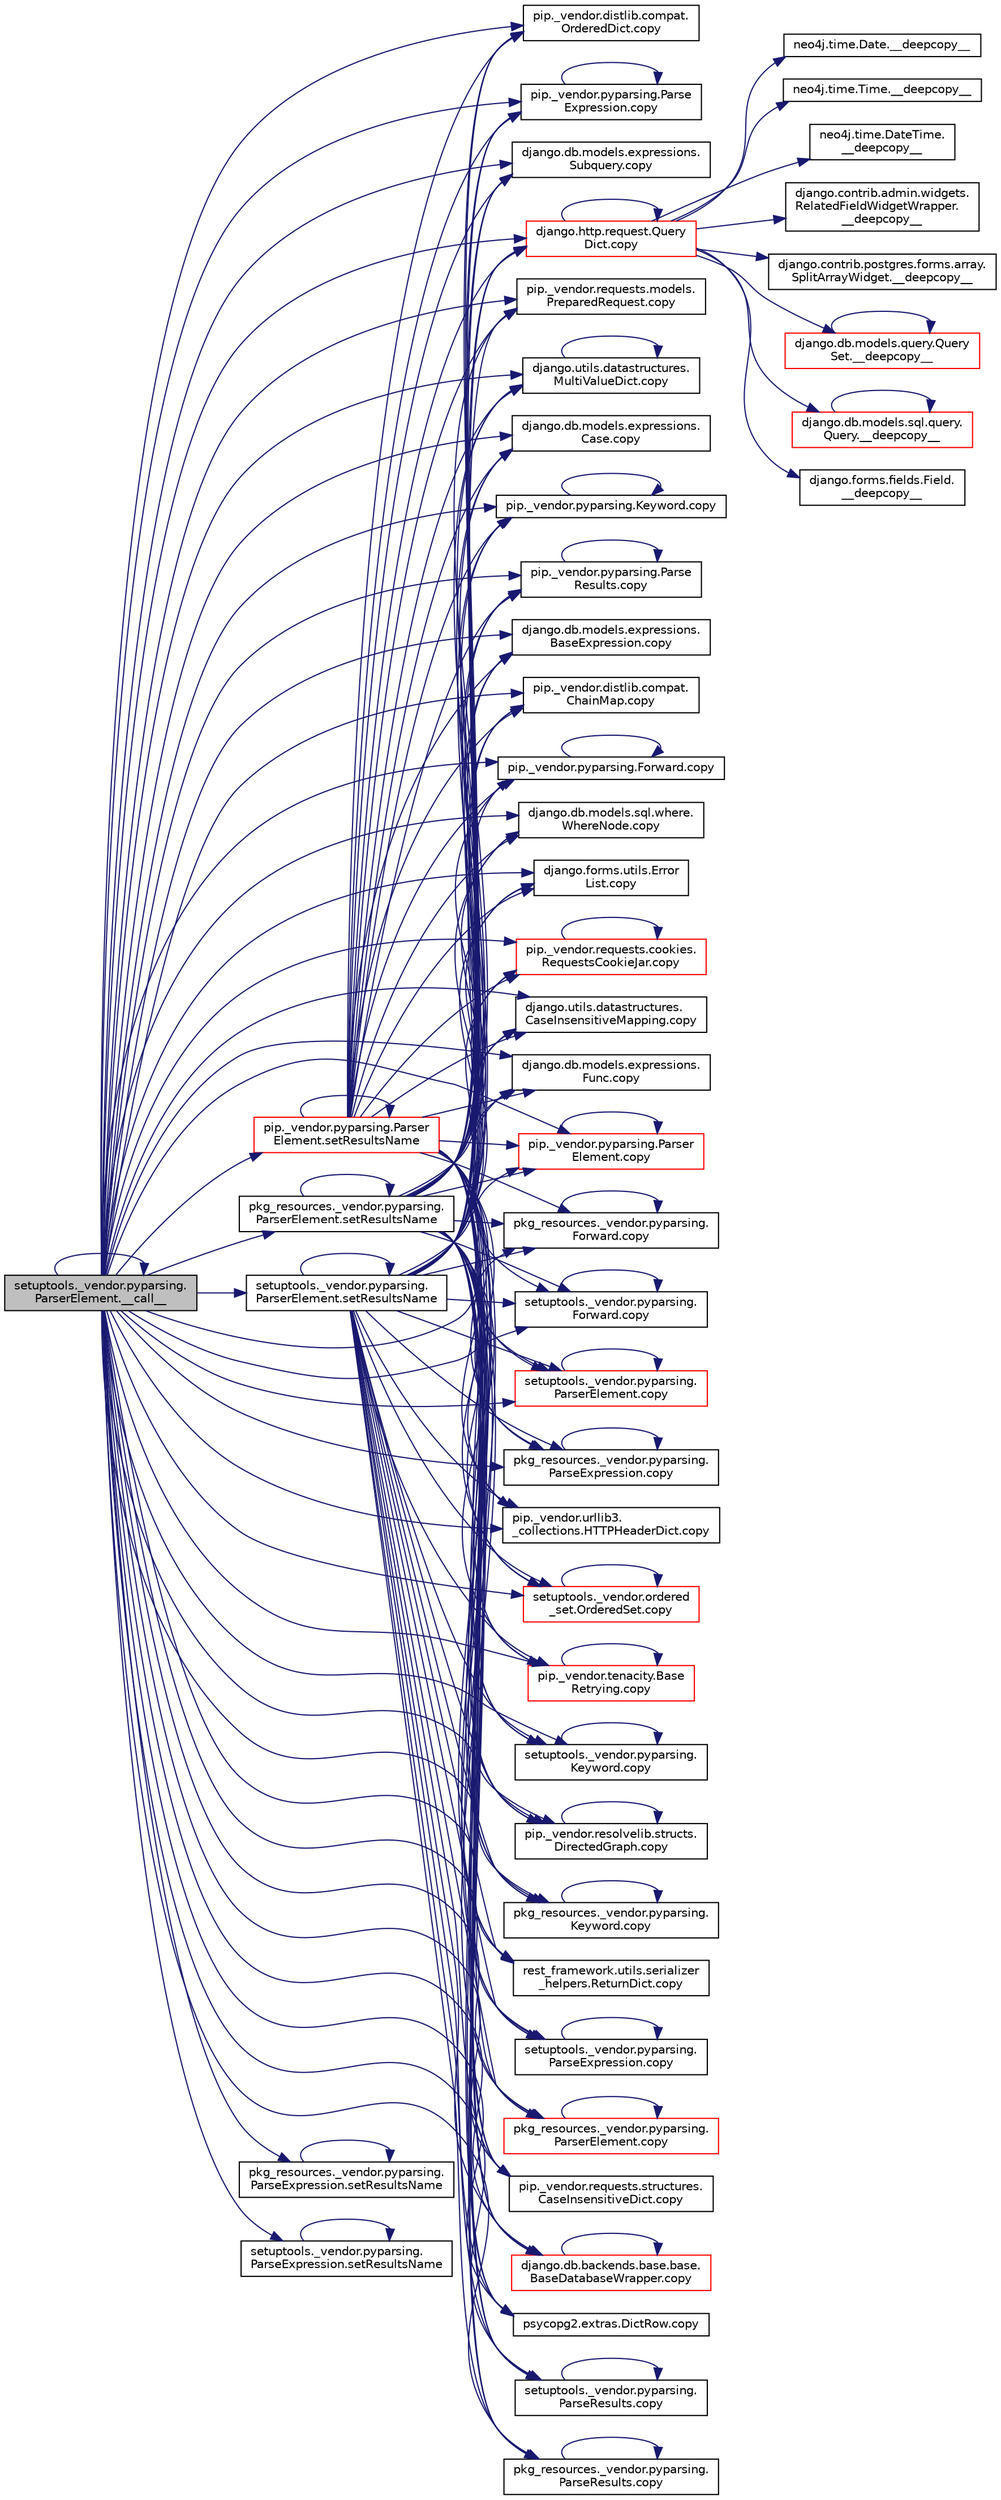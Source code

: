 digraph "setuptools._vendor.pyparsing.ParserElement.__call__"
{
 // LATEX_PDF_SIZE
  edge [fontname="Helvetica",fontsize="10",labelfontname="Helvetica",labelfontsize="10"];
  node [fontname="Helvetica",fontsize="10",shape=record];
  rankdir="LR";
  Node1 [label="setuptools._vendor.pyparsing.\lParserElement.__call__",height=0.2,width=0.4,color="black", fillcolor="grey75", style="filled", fontcolor="black",tooltip=" "];
  Node1 -> Node1 [color="midnightblue",fontsize="10",style="solid",fontname="Helvetica"];
  Node1 -> Node2 [color="midnightblue",fontsize="10",style="solid",fontname="Helvetica"];
  Node2 [label="django.db.models.expressions.\lBaseExpression.copy",height=0.2,width=0.4,color="black", fillcolor="white", style="filled",URL="$de/d6b/classdjango_1_1db_1_1models_1_1expressions_1_1_base_expression.html#afa2dc964631476d4b33896c1d8fbb291",tooltip=" "];
  Node1 -> Node3 [color="midnightblue",fontsize="10",style="solid",fontname="Helvetica"];
  Node3 [label="django.db.models.expressions.\lFunc.copy",height=0.2,width=0.4,color="black", fillcolor="white", style="filled",URL="$d8/d57/classdjango_1_1db_1_1models_1_1expressions_1_1_func.html#a46db61ba5b52127f08d7efb8b7d1ddd2",tooltip=" "];
  Node1 -> Node4 [color="midnightblue",fontsize="10",style="solid",fontname="Helvetica"];
  Node4 [label="django.db.models.expressions.\lCase.copy",height=0.2,width=0.4,color="black", fillcolor="white", style="filled",URL="$dc/dfd/classdjango_1_1db_1_1models_1_1expressions_1_1_case.html#aceed1eda89585762f9ab19160209a3d7",tooltip=" "];
  Node1 -> Node5 [color="midnightblue",fontsize="10",style="solid",fontname="Helvetica"];
  Node5 [label="django.db.models.expressions.\lSubquery.copy",height=0.2,width=0.4,color="black", fillcolor="white", style="filled",URL="$d9/dc7/classdjango_1_1db_1_1models_1_1expressions_1_1_subquery.html#a3b4faa6d47d163289d175dd11e0aeec8",tooltip=" "];
  Node1 -> Node6 [color="midnightblue",fontsize="10",style="solid",fontname="Helvetica"];
  Node6 [label="django.db.models.sql.where.\lWhereNode.copy",height=0.2,width=0.4,color="black", fillcolor="white", style="filled",URL="$db/da3/classdjango_1_1db_1_1models_1_1sql_1_1where_1_1_where_node.html#aca6b303a34ab7ee1b8f08ffbe3a74856",tooltip=" "];
  Node1 -> Node7 [color="midnightblue",fontsize="10",style="solid",fontname="Helvetica"];
  Node7 [label="django.forms.utils.Error\lList.copy",height=0.2,width=0.4,color="black", fillcolor="white", style="filled",URL="$da/def/classdjango_1_1forms_1_1utils_1_1_error_list.html#ad1519f3b1cd301dc53dce8a20258b660",tooltip=" "];
  Node1 -> Node8 [color="midnightblue",fontsize="10",style="solid",fontname="Helvetica"];
  Node8 [label="django.http.request.Query\lDict.copy",height=0.2,width=0.4,color="red", fillcolor="white", style="filled",URL="$d3/dd6/classdjango_1_1http_1_1request_1_1_query_dict.html#ae0e3cea351ea34f0e9139f73870da81e",tooltip=" "];
  Node8 -> Node9 [color="midnightblue",fontsize="10",style="solid",fontname="Helvetica"];
  Node9 [label="neo4j.time.Date.__deepcopy__",height=0.2,width=0.4,color="black", fillcolor="white", style="filled",URL="$d1/d6f/classneo4j_1_1time_1_1_date.html#a1ef89be8a7b1993f02bb0267c8c4ee37",tooltip=" "];
  Node8 -> Node10 [color="midnightblue",fontsize="10",style="solid",fontname="Helvetica"];
  Node10 [label="neo4j.time.Time.__deepcopy__",height=0.2,width=0.4,color="black", fillcolor="white", style="filled",URL="$db/d2a/classneo4j_1_1time_1_1_time.html#aa24d1dfef70b4976848f7c06b94ef234",tooltip=" "];
  Node8 -> Node11 [color="midnightblue",fontsize="10",style="solid",fontname="Helvetica"];
  Node11 [label="neo4j.time.DateTime.\l__deepcopy__",height=0.2,width=0.4,color="black", fillcolor="white", style="filled",URL="$d4/dcd/classneo4j_1_1time_1_1_date_time.html#a7b2862bdc94bc1dbcf220c896fd5f85c",tooltip=" "];
  Node8 -> Node12 [color="midnightblue",fontsize="10",style="solid",fontname="Helvetica"];
  Node12 [label="django.contrib.admin.widgets.\lRelatedFieldWidgetWrapper.\l__deepcopy__",height=0.2,width=0.4,color="black", fillcolor="white", style="filled",URL="$d0/df0/classdjango_1_1contrib_1_1admin_1_1widgets_1_1_related_field_widget_wrapper.html#ad065c20a49a827c7ec7a58d107b9c7a0",tooltip=" "];
  Node8 -> Node13 [color="midnightblue",fontsize="10",style="solid",fontname="Helvetica"];
  Node13 [label="django.contrib.postgres.forms.array.\lSplitArrayWidget.__deepcopy__",height=0.2,width=0.4,color="black", fillcolor="white", style="filled",URL="$d3/d50/classdjango_1_1contrib_1_1postgres_1_1forms_1_1array_1_1_split_array_widget.html#a605187e5bc3d790a53c0cc1f4b1b82fe",tooltip=" "];
  Node8 -> Node14 [color="midnightblue",fontsize="10",style="solid",fontname="Helvetica"];
  Node14 [label="django.db.models.query.Query\lSet.__deepcopy__",height=0.2,width=0.4,color="red", fillcolor="white", style="filled",URL="$dd/d94/classdjango_1_1db_1_1models_1_1query_1_1_query_set.html#a280d2ca40012f7711a9d604568dc45a5",tooltip="PYTHON MAGIC METHODS #."];
  Node14 -> Node14 [color="midnightblue",fontsize="10",style="solid",fontname="Helvetica"];
  Node8 -> Node47 [color="midnightblue",fontsize="10",style="solid",fontname="Helvetica"];
  Node47 [label="django.db.models.sql.query.\lQuery.__deepcopy__",height=0.2,width=0.4,color="red", fillcolor="white", style="filled",URL="$d6/d30/classdjango_1_1db_1_1models_1_1sql_1_1query_1_1_query.html#a47d0b39c5cf5d7f03c4ce7f394792e9e",tooltip=" "];
  Node47 -> Node47 [color="midnightblue",fontsize="10",style="solid",fontname="Helvetica"];
  Node8 -> Node5506 [color="midnightblue",fontsize="10",style="solid",fontname="Helvetica"];
  Node5506 [label="django.forms.fields.Field.\l__deepcopy__",height=0.2,width=0.4,color="black", fillcolor="white", style="filled",URL="$d2/d0d/classdjango_1_1forms_1_1fields_1_1_field.html#a2d39a693e06a6b0f1d1b9b75943fe735",tooltip=" "];
  Node8 -> Node8 [color="midnightblue",fontsize="10",style="solid",fontname="Helvetica"];
  Node1 -> Node1520 [color="midnightblue",fontsize="10",style="solid",fontname="Helvetica"];
  Node1520 [label="django.utils.datastructures.\lMultiValueDict.copy",height=0.2,width=0.4,color="black", fillcolor="white", style="filled",URL="$d5/d02/classdjango_1_1utils_1_1datastructures_1_1_multi_value_dict.html#abdabfcb518a82359daae7eca32c1eb71",tooltip=" "];
  Node1520 -> Node1520 [color="midnightblue",fontsize="10",style="solid",fontname="Helvetica"];
  Node1 -> Node1521 [color="midnightblue",fontsize="10",style="solid",fontname="Helvetica"];
  Node1521 [label="django.utils.datastructures.\lCaseInsensitiveMapping.copy",height=0.2,width=0.4,color="black", fillcolor="white", style="filled",URL="$d4/dc5/classdjango_1_1utils_1_1datastructures_1_1_case_insensitive_mapping.html#a4d2b3c5a2b46d9c9345350692654d1ba",tooltip=" "];
  Node1 -> Node1522 [color="midnightblue",fontsize="10",style="solid",fontname="Helvetica"];
  Node1522 [label="pip._vendor.distlib.compat.\lChainMap.copy",height=0.2,width=0.4,color="black", fillcolor="white", style="filled",URL="$d2/d2d/classpip_1_1__vendor_1_1distlib_1_1compat_1_1_chain_map.html#a79bb031e9815e2b0758e592e77fee435",tooltip=" "];
  Node1 -> Node1523 [color="midnightblue",fontsize="10",style="solid",fontname="Helvetica"];
  Node1523 [label="pip._vendor.distlib.compat.\lOrderedDict.copy",height=0.2,width=0.4,color="black", fillcolor="white", style="filled",URL="$d8/dae/classpip_1_1__vendor_1_1distlib_1_1compat_1_1_ordered_dict.html#aeb6f65561b7f0b7502e895d21754dc87",tooltip=" "];
  Node1 -> Node1524 [color="midnightblue",fontsize="10",style="solid",fontname="Helvetica"];
  Node1524 [label="pip._vendor.pyparsing.Parse\lResults.copy",height=0.2,width=0.4,color="black", fillcolor="white", style="filled",URL="$d3/d5b/classpip_1_1__vendor_1_1pyparsing_1_1_parse_results.html#ad78b103022f20dd4457aea6f28db7cf3",tooltip=" "];
  Node1524 -> Node1524 [color="midnightblue",fontsize="10",style="solid",fontname="Helvetica"];
  Node1 -> Node1525 [color="midnightblue",fontsize="10",style="solid",fontname="Helvetica"];
  Node1525 [label="pip._vendor.pyparsing.Parser\lElement.copy",height=0.2,width=0.4,color="red", fillcolor="white", style="filled",URL="$df/d7f/classpip_1_1__vendor_1_1pyparsing_1_1_parser_element.html#a75be54cde38c4a6293d9518caf6fc43b",tooltip=" "];
  Node1525 -> Node1525 [color="midnightblue",fontsize="10",style="solid",fontname="Helvetica"];
  Node1 -> Node1554 [color="midnightblue",fontsize="10",style="solid",fontname="Helvetica"];
  Node1554 [label="pip._vendor.pyparsing.Keyword.copy",height=0.2,width=0.4,color="black", fillcolor="white", style="filled",URL="$d3/d6f/classpip_1_1__vendor_1_1pyparsing_1_1_keyword.html#afff45f4f834d3fd2e30847f31978fe81",tooltip=" "];
  Node1554 -> Node1554 [color="midnightblue",fontsize="10",style="solid",fontname="Helvetica"];
  Node1 -> Node1555 [color="midnightblue",fontsize="10",style="solid",fontname="Helvetica"];
  Node1555 [label="pip._vendor.pyparsing.Parse\lExpression.copy",height=0.2,width=0.4,color="black", fillcolor="white", style="filled",URL="$d3/d90/classpip_1_1__vendor_1_1pyparsing_1_1_parse_expression.html#a86fe5bce370ec91fa10691ae2b0cb07a",tooltip=" "];
  Node1555 -> Node1555 [color="midnightblue",fontsize="10",style="solid",fontname="Helvetica"];
  Node1 -> Node1556 [color="midnightblue",fontsize="10",style="solid",fontname="Helvetica"];
  Node1556 [label="pip._vendor.pyparsing.Forward.copy",height=0.2,width=0.4,color="black", fillcolor="white", style="filled",URL="$de/dd9/classpip_1_1__vendor_1_1pyparsing_1_1_forward.html#a7adf9a89cc8eee3ce83a1dc689bdeb7e",tooltip=" "];
  Node1556 -> Node1556 [color="midnightblue",fontsize="10",style="solid",fontname="Helvetica"];
  Node1 -> Node1557 [color="midnightblue",fontsize="10",style="solid",fontname="Helvetica"];
  Node1557 [label="pip._vendor.requests.cookies.\lRequestsCookieJar.copy",height=0.2,width=0.4,color="red", fillcolor="white", style="filled",URL="$d9/d08/classpip_1_1__vendor_1_1requests_1_1cookies_1_1_requests_cookie_jar.html#a801ff4488eff857bc42bd3bf58972ad3",tooltip=" "];
  Node1557 -> Node1557 [color="midnightblue",fontsize="10",style="solid",fontname="Helvetica"];
  Node1 -> Node1559 [color="midnightblue",fontsize="10",style="solid",fontname="Helvetica"];
  Node1559 [label="pip._vendor.requests.models.\lPreparedRequest.copy",height=0.2,width=0.4,color="black", fillcolor="white", style="filled",URL="$d2/d5c/classpip_1_1__vendor_1_1requests_1_1models_1_1_prepared_request.html#a5b5d99f03817bf8a966f5e83fcd099d3",tooltip=" "];
  Node1 -> Node1560 [color="midnightblue",fontsize="10",style="solid",fontname="Helvetica"];
  Node1560 [label="pip._vendor.requests.structures.\lCaseInsensitiveDict.copy",height=0.2,width=0.4,color="black", fillcolor="white", style="filled",URL="$d3/de3/classpip_1_1__vendor_1_1requests_1_1structures_1_1_case_insensitive_dict.html#ab09b26ce2f2055bd81f41caa028d0a0d",tooltip=" "];
  Node1 -> Node1561 [color="midnightblue",fontsize="10",style="solid",fontname="Helvetica"];
  Node1561 [label="pip._vendor.resolvelib.structs.\lDirectedGraph.copy",height=0.2,width=0.4,color="black", fillcolor="white", style="filled",URL="$df/de0/classpip_1_1__vendor_1_1resolvelib_1_1structs_1_1_directed_graph.html#ab09f3a6d77cd6cd7054fd4910e89ce9a",tooltip=" "];
  Node1561 -> Node1561 [color="midnightblue",fontsize="10",style="solid",fontname="Helvetica"];
  Node1 -> Node1562 [color="midnightblue",fontsize="10",style="solid",fontname="Helvetica"];
  Node1562 [label="pip._vendor.urllib3.\l_collections.HTTPHeaderDict.copy",height=0.2,width=0.4,color="black", fillcolor="white", style="filled",URL="$d8/dc7/classpip_1_1__vendor_1_1urllib3_1_1__collections_1_1_h_t_t_p_header_dict.html#ab5c4bd378ca90dc502b78b3664f50b94",tooltip=" "];
  Node1 -> Node1563 [color="midnightblue",fontsize="10",style="solid",fontname="Helvetica"];
  Node1563 [label="pkg_resources._vendor.pyparsing.\lParseResults.copy",height=0.2,width=0.4,color="black", fillcolor="white", style="filled",URL="$d3/d93/classpkg__resources_1_1__vendor_1_1pyparsing_1_1_parse_results.html#a2a61c21c96962723ec37cbbec5f3e583",tooltip=" "];
  Node1563 -> Node1563 [color="midnightblue",fontsize="10",style="solid",fontname="Helvetica"];
  Node1 -> Node1564 [color="midnightblue",fontsize="10",style="solid",fontname="Helvetica"];
  Node1564 [label="pkg_resources._vendor.pyparsing.\lParserElement.copy",height=0.2,width=0.4,color="red", fillcolor="white", style="filled",URL="$de/df0/classpkg__resources_1_1__vendor_1_1pyparsing_1_1_parser_element.html#a4bd956ef315744a6fda3bfa660121750",tooltip=" "];
  Node1564 -> Node1564 [color="midnightblue",fontsize="10",style="solid",fontname="Helvetica"];
  Node1 -> Node1568 [color="midnightblue",fontsize="10",style="solid",fontname="Helvetica"];
  Node1568 [label="pkg_resources._vendor.pyparsing.\lKeyword.copy",height=0.2,width=0.4,color="black", fillcolor="white", style="filled",URL="$d2/d24/classpkg__resources_1_1__vendor_1_1pyparsing_1_1_keyword.html#a52488aef63a7f6685d6f7f647c571fec",tooltip=" "];
  Node1568 -> Node1568 [color="midnightblue",fontsize="10",style="solid",fontname="Helvetica"];
  Node1 -> Node1569 [color="midnightblue",fontsize="10",style="solid",fontname="Helvetica"];
  Node1569 [label="pkg_resources._vendor.pyparsing.\lParseExpression.copy",height=0.2,width=0.4,color="black", fillcolor="white", style="filled",URL="$d4/d3a/classpkg__resources_1_1__vendor_1_1pyparsing_1_1_parse_expression.html#a933c4e7e560659c0b4db924fc3ee65bf",tooltip=" "];
  Node1569 -> Node1569 [color="midnightblue",fontsize="10",style="solid",fontname="Helvetica"];
  Node1 -> Node1570 [color="midnightblue",fontsize="10",style="solid",fontname="Helvetica"];
  Node1570 [label="pkg_resources._vendor.pyparsing.\lForward.copy",height=0.2,width=0.4,color="black", fillcolor="white", style="filled",URL="$da/d8a/classpkg__resources_1_1__vendor_1_1pyparsing_1_1_forward.html#a6fbcb53f442c389dce526b5e503c48a6",tooltip=" "];
  Node1570 -> Node1570 [color="midnightblue",fontsize="10",style="solid",fontname="Helvetica"];
  Node1 -> Node1571 [color="midnightblue",fontsize="10",style="solid",fontname="Helvetica"];
  Node1571 [label="psycopg2.extras.DictRow.copy",height=0.2,width=0.4,color="black", fillcolor="white", style="filled",URL="$dc/d7b/classpsycopg2_1_1extras_1_1_dict_row.html#ad8635e0a7849a196e38b232c83cf5af3",tooltip=" "];
  Node1 -> Node1572 [color="midnightblue",fontsize="10",style="solid",fontname="Helvetica"];
  Node1572 [label="rest_framework.utils.serializer\l_helpers.ReturnDict.copy",height=0.2,width=0.4,color="black", fillcolor="white", style="filled",URL="$d5/d3a/classrest__framework_1_1utils_1_1serializer__helpers_1_1_return_dict.html#acf2178cabe9985c090aae274dc9fe991",tooltip=" "];
  Node1 -> Node1573 [color="midnightblue",fontsize="10",style="solid",fontname="Helvetica"];
  Node1573 [label="setuptools._vendor.ordered\l_set.OrderedSet.copy",height=0.2,width=0.4,color="red", fillcolor="white", style="filled",URL="$d0/d40/classsetuptools_1_1__vendor_1_1ordered__set_1_1_ordered_set.html#a84224c403039b9dac5d2794d85073053",tooltip=" "];
  Node1573 -> Node1573 [color="midnightblue",fontsize="10",style="solid",fontname="Helvetica"];
  Node1 -> Node2210 [color="midnightblue",fontsize="10",style="solid",fontname="Helvetica"];
  Node2210 [label="setuptools._vendor.pyparsing.\lParseResults.copy",height=0.2,width=0.4,color="black", fillcolor="white", style="filled",URL="$df/d77/classsetuptools_1_1__vendor_1_1pyparsing_1_1_parse_results.html#a5783f341eb651c8c6e2f3b0713afe18b",tooltip=" "];
  Node2210 -> Node2210 [color="midnightblue",fontsize="10",style="solid",fontname="Helvetica"];
  Node1 -> Node2211 [color="midnightblue",fontsize="10",style="solid",fontname="Helvetica"];
  Node2211 [label="setuptools._vendor.pyparsing.\lParserElement.copy",height=0.2,width=0.4,color="red", fillcolor="white", style="filled",URL="$d9/d25/classsetuptools_1_1__vendor_1_1pyparsing_1_1_parser_element.html#a8bb074071dc9fc5f473a5e93459b8ddb",tooltip=" "];
  Node2211 -> Node2211 [color="midnightblue",fontsize="10",style="solid",fontname="Helvetica"];
  Node1 -> Node2215 [color="midnightblue",fontsize="10",style="solid",fontname="Helvetica"];
  Node2215 [label="setuptools._vendor.pyparsing.\lKeyword.copy",height=0.2,width=0.4,color="black", fillcolor="white", style="filled",URL="$db/d21/classsetuptools_1_1__vendor_1_1pyparsing_1_1_keyword.html#a4755042f0debfca0e86a468001a77957",tooltip=" "];
  Node2215 -> Node2215 [color="midnightblue",fontsize="10",style="solid",fontname="Helvetica"];
  Node1 -> Node2216 [color="midnightblue",fontsize="10",style="solid",fontname="Helvetica"];
  Node2216 [label="setuptools._vendor.pyparsing.\lParseExpression.copy",height=0.2,width=0.4,color="black", fillcolor="white", style="filled",URL="$d5/d4b/classsetuptools_1_1__vendor_1_1pyparsing_1_1_parse_expression.html#a89003b24141914059976d66bd492f161",tooltip=" "];
  Node2216 -> Node2216 [color="midnightblue",fontsize="10",style="solid",fontname="Helvetica"];
  Node1 -> Node2217 [color="midnightblue",fontsize="10",style="solid",fontname="Helvetica"];
  Node2217 [label="setuptools._vendor.pyparsing.\lForward.copy",height=0.2,width=0.4,color="black", fillcolor="white", style="filled",URL="$d2/ddc/classsetuptools_1_1__vendor_1_1pyparsing_1_1_forward.html#ab4bece014b10ec330acf69fb8aaa36ab",tooltip=" "];
  Node2217 -> Node2217 [color="midnightblue",fontsize="10",style="solid",fontname="Helvetica"];
  Node1 -> Node516 [color="midnightblue",fontsize="10",style="solid",fontname="Helvetica"];
  Node516 [label="django.db.backends.base.base.\lBaseDatabaseWrapper.copy",height=0.2,width=0.4,color="red", fillcolor="white", style="filled",URL="$d2/d62/classdjango_1_1db_1_1backends_1_1base_1_1base_1_1_base_database_wrapper.html#a0957cec6cdc61cd177397273bb476834",tooltip=" "];
  Node516 -> Node516 [color="midnightblue",fontsize="10",style="solid",fontname="Helvetica"];
  Node1 -> Node2218 [color="midnightblue",fontsize="10",style="solid",fontname="Helvetica"];
  Node2218 [label="pip._vendor.tenacity.Base\lRetrying.copy",height=0.2,width=0.4,color="red", fillcolor="white", style="filled",URL="$d2/d69/classpip_1_1__vendor_1_1tenacity_1_1_base_retrying.html#ab5c09e65ae6e2adebba1441b10bd57a9",tooltip=" "];
  Node2218 -> Node2218 [color="midnightblue",fontsize="10",style="solid",fontname="Helvetica"];
  Node1 -> Node5532 [color="midnightblue",fontsize="10",style="solid",fontname="Helvetica"];
  Node5532 [label="pip._vendor.pyparsing.Parser\lElement.setResultsName",height=0.2,width=0.4,color="red", fillcolor="white", style="filled",URL="$df/d7f/classpip_1_1__vendor_1_1pyparsing_1_1_parser_element.html#ab7887526af9674a6b7969bd4d9756bf9",tooltip=" "];
  Node5532 -> Node2 [color="midnightblue",fontsize="10",style="solid",fontname="Helvetica"];
  Node5532 -> Node3 [color="midnightblue",fontsize="10",style="solid",fontname="Helvetica"];
  Node5532 -> Node4 [color="midnightblue",fontsize="10",style="solid",fontname="Helvetica"];
  Node5532 -> Node5 [color="midnightblue",fontsize="10",style="solid",fontname="Helvetica"];
  Node5532 -> Node6 [color="midnightblue",fontsize="10",style="solid",fontname="Helvetica"];
  Node5532 -> Node7 [color="midnightblue",fontsize="10",style="solid",fontname="Helvetica"];
  Node5532 -> Node8 [color="midnightblue",fontsize="10",style="solid",fontname="Helvetica"];
  Node5532 -> Node1520 [color="midnightblue",fontsize="10",style="solid",fontname="Helvetica"];
  Node5532 -> Node1521 [color="midnightblue",fontsize="10",style="solid",fontname="Helvetica"];
  Node5532 -> Node1522 [color="midnightblue",fontsize="10",style="solid",fontname="Helvetica"];
  Node5532 -> Node1523 [color="midnightblue",fontsize="10",style="solid",fontname="Helvetica"];
  Node5532 -> Node1524 [color="midnightblue",fontsize="10",style="solid",fontname="Helvetica"];
  Node5532 -> Node1525 [color="midnightblue",fontsize="10",style="solid",fontname="Helvetica"];
  Node5532 -> Node1554 [color="midnightblue",fontsize="10",style="solid",fontname="Helvetica"];
  Node5532 -> Node1555 [color="midnightblue",fontsize="10",style="solid",fontname="Helvetica"];
  Node5532 -> Node1556 [color="midnightblue",fontsize="10",style="solid",fontname="Helvetica"];
  Node5532 -> Node1557 [color="midnightblue",fontsize="10",style="solid",fontname="Helvetica"];
  Node5532 -> Node1559 [color="midnightblue",fontsize="10",style="solid",fontname="Helvetica"];
  Node5532 -> Node1560 [color="midnightblue",fontsize="10",style="solid",fontname="Helvetica"];
  Node5532 -> Node1561 [color="midnightblue",fontsize="10",style="solid",fontname="Helvetica"];
  Node5532 -> Node1562 [color="midnightblue",fontsize="10",style="solid",fontname="Helvetica"];
  Node5532 -> Node1563 [color="midnightblue",fontsize="10",style="solid",fontname="Helvetica"];
  Node5532 -> Node1564 [color="midnightblue",fontsize="10",style="solid",fontname="Helvetica"];
  Node5532 -> Node1568 [color="midnightblue",fontsize="10",style="solid",fontname="Helvetica"];
  Node5532 -> Node1569 [color="midnightblue",fontsize="10",style="solid",fontname="Helvetica"];
  Node5532 -> Node1570 [color="midnightblue",fontsize="10",style="solid",fontname="Helvetica"];
  Node5532 -> Node1571 [color="midnightblue",fontsize="10",style="solid",fontname="Helvetica"];
  Node5532 -> Node1572 [color="midnightblue",fontsize="10",style="solid",fontname="Helvetica"];
  Node5532 -> Node1573 [color="midnightblue",fontsize="10",style="solid",fontname="Helvetica"];
  Node5532 -> Node2210 [color="midnightblue",fontsize="10",style="solid",fontname="Helvetica"];
  Node5532 -> Node2211 [color="midnightblue",fontsize="10",style="solid",fontname="Helvetica"];
  Node5532 -> Node2215 [color="midnightblue",fontsize="10",style="solid",fontname="Helvetica"];
  Node5532 -> Node2216 [color="midnightblue",fontsize="10",style="solid",fontname="Helvetica"];
  Node5532 -> Node2217 [color="midnightblue",fontsize="10",style="solid",fontname="Helvetica"];
  Node5532 -> Node516 [color="midnightblue",fontsize="10",style="solid",fontname="Helvetica"];
  Node5532 -> Node2218 [color="midnightblue",fontsize="10",style="solid",fontname="Helvetica"];
  Node5532 -> Node5532 [color="midnightblue",fontsize="10",style="solid",fontname="Helvetica"];
  Node1 -> Node5539 [color="midnightblue",fontsize="10",style="solid",fontname="Helvetica"];
  Node5539 [label="pkg_resources._vendor.pyparsing.\lParserElement.setResultsName",height=0.2,width=0.4,color="black", fillcolor="white", style="filled",URL="$de/df0/classpkg__resources_1_1__vendor_1_1pyparsing_1_1_parser_element.html#a787aafab87357373be31819f83517344",tooltip=" "];
  Node5539 -> Node2 [color="midnightblue",fontsize="10",style="solid",fontname="Helvetica"];
  Node5539 -> Node3 [color="midnightblue",fontsize="10",style="solid",fontname="Helvetica"];
  Node5539 -> Node4 [color="midnightblue",fontsize="10",style="solid",fontname="Helvetica"];
  Node5539 -> Node5 [color="midnightblue",fontsize="10",style="solid",fontname="Helvetica"];
  Node5539 -> Node6 [color="midnightblue",fontsize="10",style="solid",fontname="Helvetica"];
  Node5539 -> Node7 [color="midnightblue",fontsize="10",style="solid",fontname="Helvetica"];
  Node5539 -> Node8 [color="midnightblue",fontsize="10",style="solid",fontname="Helvetica"];
  Node5539 -> Node1520 [color="midnightblue",fontsize="10",style="solid",fontname="Helvetica"];
  Node5539 -> Node1521 [color="midnightblue",fontsize="10",style="solid",fontname="Helvetica"];
  Node5539 -> Node1522 [color="midnightblue",fontsize="10",style="solid",fontname="Helvetica"];
  Node5539 -> Node1523 [color="midnightblue",fontsize="10",style="solid",fontname="Helvetica"];
  Node5539 -> Node1524 [color="midnightblue",fontsize="10",style="solid",fontname="Helvetica"];
  Node5539 -> Node1525 [color="midnightblue",fontsize="10",style="solid",fontname="Helvetica"];
  Node5539 -> Node1554 [color="midnightblue",fontsize="10",style="solid",fontname="Helvetica"];
  Node5539 -> Node1555 [color="midnightblue",fontsize="10",style="solid",fontname="Helvetica"];
  Node5539 -> Node1556 [color="midnightblue",fontsize="10",style="solid",fontname="Helvetica"];
  Node5539 -> Node1557 [color="midnightblue",fontsize="10",style="solid",fontname="Helvetica"];
  Node5539 -> Node1559 [color="midnightblue",fontsize="10",style="solid",fontname="Helvetica"];
  Node5539 -> Node1560 [color="midnightblue",fontsize="10",style="solid",fontname="Helvetica"];
  Node5539 -> Node1561 [color="midnightblue",fontsize="10",style="solid",fontname="Helvetica"];
  Node5539 -> Node1562 [color="midnightblue",fontsize="10",style="solid",fontname="Helvetica"];
  Node5539 -> Node1563 [color="midnightblue",fontsize="10",style="solid",fontname="Helvetica"];
  Node5539 -> Node1564 [color="midnightblue",fontsize="10",style="solid",fontname="Helvetica"];
  Node5539 -> Node1568 [color="midnightblue",fontsize="10",style="solid",fontname="Helvetica"];
  Node5539 -> Node1569 [color="midnightblue",fontsize="10",style="solid",fontname="Helvetica"];
  Node5539 -> Node1570 [color="midnightblue",fontsize="10",style="solid",fontname="Helvetica"];
  Node5539 -> Node1571 [color="midnightblue",fontsize="10",style="solid",fontname="Helvetica"];
  Node5539 -> Node1572 [color="midnightblue",fontsize="10",style="solid",fontname="Helvetica"];
  Node5539 -> Node1573 [color="midnightblue",fontsize="10",style="solid",fontname="Helvetica"];
  Node5539 -> Node2210 [color="midnightblue",fontsize="10",style="solid",fontname="Helvetica"];
  Node5539 -> Node2211 [color="midnightblue",fontsize="10",style="solid",fontname="Helvetica"];
  Node5539 -> Node2215 [color="midnightblue",fontsize="10",style="solid",fontname="Helvetica"];
  Node5539 -> Node2216 [color="midnightblue",fontsize="10",style="solid",fontname="Helvetica"];
  Node5539 -> Node2217 [color="midnightblue",fontsize="10",style="solid",fontname="Helvetica"];
  Node5539 -> Node516 [color="midnightblue",fontsize="10",style="solid",fontname="Helvetica"];
  Node5539 -> Node2218 [color="midnightblue",fontsize="10",style="solid",fontname="Helvetica"];
  Node5539 -> Node5539 [color="midnightblue",fontsize="10",style="solid",fontname="Helvetica"];
  Node1 -> Node5540 [color="midnightblue",fontsize="10",style="solid",fontname="Helvetica"];
  Node5540 [label="pkg_resources._vendor.pyparsing.\lParseExpression.setResultsName",height=0.2,width=0.4,color="black", fillcolor="white", style="filled",URL="$d4/d3a/classpkg__resources_1_1__vendor_1_1pyparsing_1_1_parse_expression.html#a595f7c1d8843641bb5ea70b5f27af5f5",tooltip=" "];
  Node5540 -> Node5540 [color="midnightblue",fontsize="10",style="solid",fontname="Helvetica"];
  Node1 -> Node5541 [color="midnightblue",fontsize="10",style="solid",fontname="Helvetica"];
  Node5541 [label="setuptools._vendor.pyparsing.\lParserElement.setResultsName",height=0.2,width=0.4,color="black", fillcolor="white", style="filled",URL="$d9/d25/classsetuptools_1_1__vendor_1_1pyparsing_1_1_parser_element.html#a3c4dc5305a3369fad37fc46442079a69",tooltip=" "];
  Node5541 -> Node2 [color="midnightblue",fontsize="10",style="solid",fontname="Helvetica"];
  Node5541 -> Node3 [color="midnightblue",fontsize="10",style="solid",fontname="Helvetica"];
  Node5541 -> Node4 [color="midnightblue",fontsize="10",style="solid",fontname="Helvetica"];
  Node5541 -> Node5 [color="midnightblue",fontsize="10",style="solid",fontname="Helvetica"];
  Node5541 -> Node6 [color="midnightblue",fontsize="10",style="solid",fontname="Helvetica"];
  Node5541 -> Node7 [color="midnightblue",fontsize="10",style="solid",fontname="Helvetica"];
  Node5541 -> Node8 [color="midnightblue",fontsize="10",style="solid",fontname="Helvetica"];
  Node5541 -> Node1520 [color="midnightblue",fontsize="10",style="solid",fontname="Helvetica"];
  Node5541 -> Node1521 [color="midnightblue",fontsize="10",style="solid",fontname="Helvetica"];
  Node5541 -> Node1522 [color="midnightblue",fontsize="10",style="solid",fontname="Helvetica"];
  Node5541 -> Node1523 [color="midnightblue",fontsize="10",style="solid",fontname="Helvetica"];
  Node5541 -> Node1524 [color="midnightblue",fontsize="10",style="solid",fontname="Helvetica"];
  Node5541 -> Node1525 [color="midnightblue",fontsize="10",style="solid",fontname="Helvetica"];
  Node5541 -> Node1554 [color="midnightblue",fontsize="10",style="solid",fontname="Helvetica"];
  Node5541 -> Node1555 [color="midnightblue",fontsize="10",style="solid",fontname="Helvetica"];
  Node5541 -> Node1556 [color="midnightblue",fontsize="10",style="solid",fontname="Helvetica"];
  Node5541 -> Node1557 [color="midnightblue",fontsize="10",style="solid",fontname="Helvetica"];
  Node5541 -> Node1559 [color="midnightblue",fontsize="10",style="solid",fontname="Helvetica"];
  Node5541 -> Node1560 [color="midnightblue",fontsize="10",style="solid",fontname="Helvetica"];
  Node5541 -> Node1561 [color="midnightblue",fontsize="10",style="solid",fontname="Helvetica"];
  Node5541 -> Node1562 [color="midnightblue",fontsize="10",style="solid",fontname="Helvetica"];
  Node5541 -> Node1563 [color="midnightblue",fontsize="10",style="solid",fontname="Helvetica"];
  Node5541 -> Node1564 [color="midnightblue",fontsize="10",style="solid",fontname="Helvetica"];
  Node5541 -> Node1568 [color="midnightblue",fontsize="10",style="solid",fontname="Helvetica"];
  Node5541 -> Node1569 [color="midnightblue",fontsize="10",style="solid",fontname="Helvetica"];
  Node5541 -> Node1570 [color="midnightblue",fontsize="10",style="solid",fontname="Helvetica"];
  Node5541 -> Node1571 [color="midnightblue",fontsize="10",style="solid",fontname="Helvetica"];
  Node5541 -> Node1572 [color="midnightblue",fontsize="10",style="solid",fontname="Helvetica"];
  Node5541 -> Node1573 [color="midnightblue",fontsize="10",style="solid",fontname="Helvetica"];
  Node5541 -> Node2210 [color="midnightblue",fontsize="10",style="solid",fontname="Helvetica"];
  Node5541 -> Node2211 [color="midnightblue",fontsize="10",style="solid",fontname="Helvetica"];
  Node5541 -> Node2215 [color="midnightblue",fontsize="10",style="solid",fontname="Helvetica"];
  Node5541 -> Node2216 [color="midnightblue",fontsize="10",style="solid",fontname="Helvetica"];
  Node5541 -> Node2217 [color="midnightblue",fontsize="10",style="solid",fontname="Helvetica"];
  Node5541 -> Node516 [color="midnightblue",fontsize="10",style="solid",fontname="Helvetica"];
  Node5541 -> Node2218 [color="midnightblue",fontsize="10",style="solid",fontname="Helvetica"];
  Node5541 -> Node5541 [color="midnightblue",fontsize="10",style="solid",fontname="Helvetica"];
  Node1 -> Node5542 [color="midnightblue",fontsize="10",style="solid",fontname="Helvetica"];
  Node5542 [label="setuptools._vendor.pyparsing.\lParseExpression.setResultsName",height=0.2,width=0.4,color="black", fillcolor="white", style="filled",URL="$d5/d4b/classsetuptools_1_1__vendor_1_1pyparsing_1_1_parse_expression.html#a86baf0e35c0e87af7a2f41f7c14ecb25",tooltip=" "];
  Node5542 -> Node5542 [color="midnightblue",fontsize="10",style="solid",fontname="Helvetica"];
}
